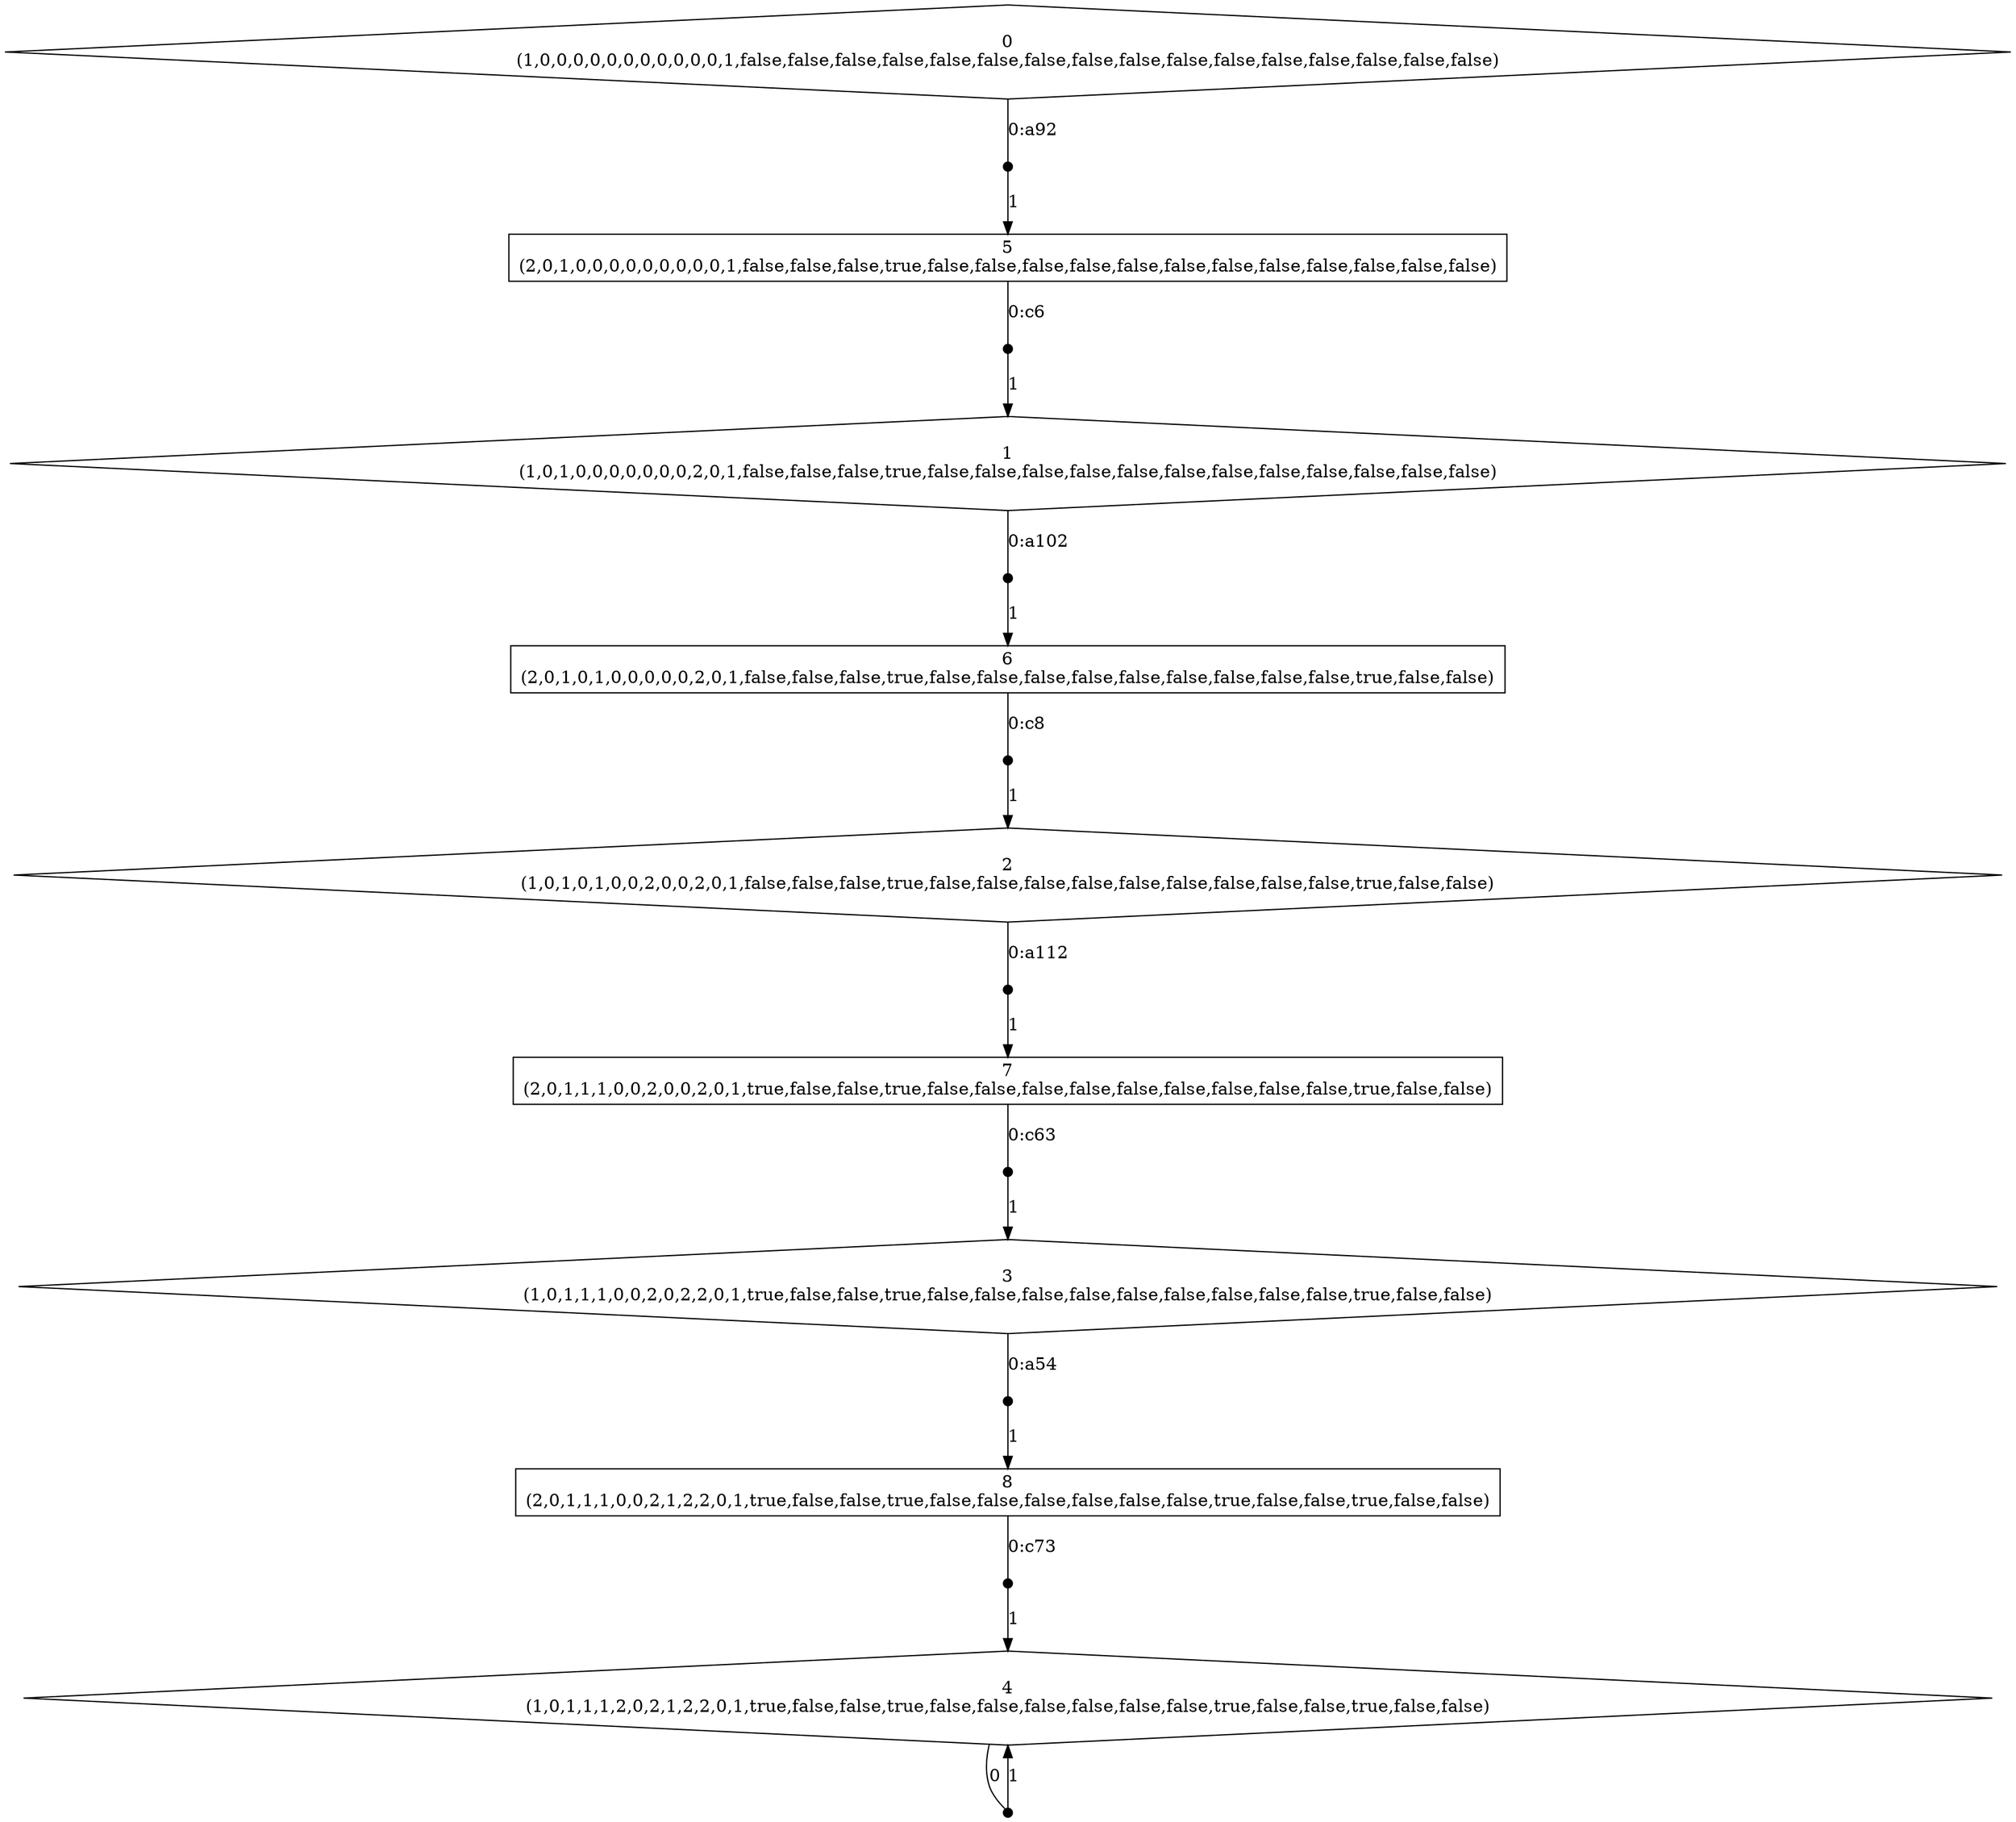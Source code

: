 digraph SMG {
node [label="",shape="box"];
0 [label="0\n(1,0,0,0,0,0,0,0,0,0,0,0,1,false,false,false,false,false,false,false,false,false,false,false,false,false,false,false,false)",shape="diamond"];
0 -> n0_0  [label="0:a92",arrowhead="none"];
n0_0 [ shape=point,width=0.1,height=0.1,label="" ];
n0_0 -> 5  [label="1"];
1 [label="1\n(1,0,1,0,0,0,0,0,0,0,2,0,1,false,false,false,true,false,false,false,false,false,false,false,false,false,false,false,false)",shape="diamond"];
1 -> n1_0  [label="0:a102",arrowhead="none"];
n1_0 [ shape=point,width=0.1,height=0.1,label="" ];
n1_0 -> 6  [label="1"];
2 [label="2\n(1,0,1,0,1,0,0,2,0,0,2,0,1,false,false,false,true,false,false,false,false,false,false,false,false,false,true,false,false)",shape="diamond"];
2 -> n2_0  [label="0:a112",arrowhead="none"];
n2_0 [ shape=point,width=0.1,height=0.1,label="" ];
n2_0 -> 7  [label="1"];
3 [label="3\n(1,0,1,1,1,0,0,2,0,2,2,0,1,true,false,false,true,false,false,false,false,false,false,false,false,false,true,false,false)",shape="diamond"];
3 -> n3_0  [label="0:a54",arrowhead="none"];
n3_0 [ shape=point,width=0.1,height=0.1,label="" ];
n3_0 -> 8  [label="1"];
4 [label="4\n(1,0,1,1,1,2,0,2,1,2,2,0,1,true,false,false,true,false,false,false,false,false,false,true,false,false,true,false,false)",shape="diamond"];
4 -> n4_0  [label="0",arrowhead="none"];
n4_0 [ shape=point,width=0.1,height=0.1,label="" ];
n4_0 -> 4  [label="1"];
5 [label="5\n(2,0,1,0,0,0,0,0,0,0,0,0,1,false,false,false,true,false,false,false,false,false,false,false,false,false,false,false,false)"];
5 -> n5_0  [label="0:c6",arrowhead="none"];
n5_0 [ shape=point,width=0.1,height=0.1,label="" ];
n5_0 -> 1  [label="1"];
6 [label="6\n(2,0,1,0,1,0,0,0,0,0,2,0,1,false,false,false,true,false,false,false,false,false,false,false,false,false,true,false,false)"];
6 -> n6_0  [label="0:c8",arrowhead="none"];
n6_0 [ shape=point,width=0.1,height=0.1,label="" ];
n6_0 -> 2  [label="1"];
7 [label="7\n(2,0,1,1,1,0,0,2,0,0,2,0,1,true,false,false,true,false,false,false,false,false,false,false,false,false,true,false,false)"];
7 -> n7_0  [label="0:c63",arrowhead="none"];
n7_0 [ shape=point,width=0.1,height=0.1,label="" ];
n7_0 -> 3  [label="1"];
8 [label="8\n(2,0,1,1,1,0,0,2,1,2,2,0,1,true,false,false,true,false,false,false,false,false,false,true,false,false,true,false,false)"];
8 -> n8_0  [label="0:c73",arrowhead="none"];
n8_0 [ shape=point,width=0.1,height=0.1,label="" ];
n8_0 -> 4  [label="1"];
}
